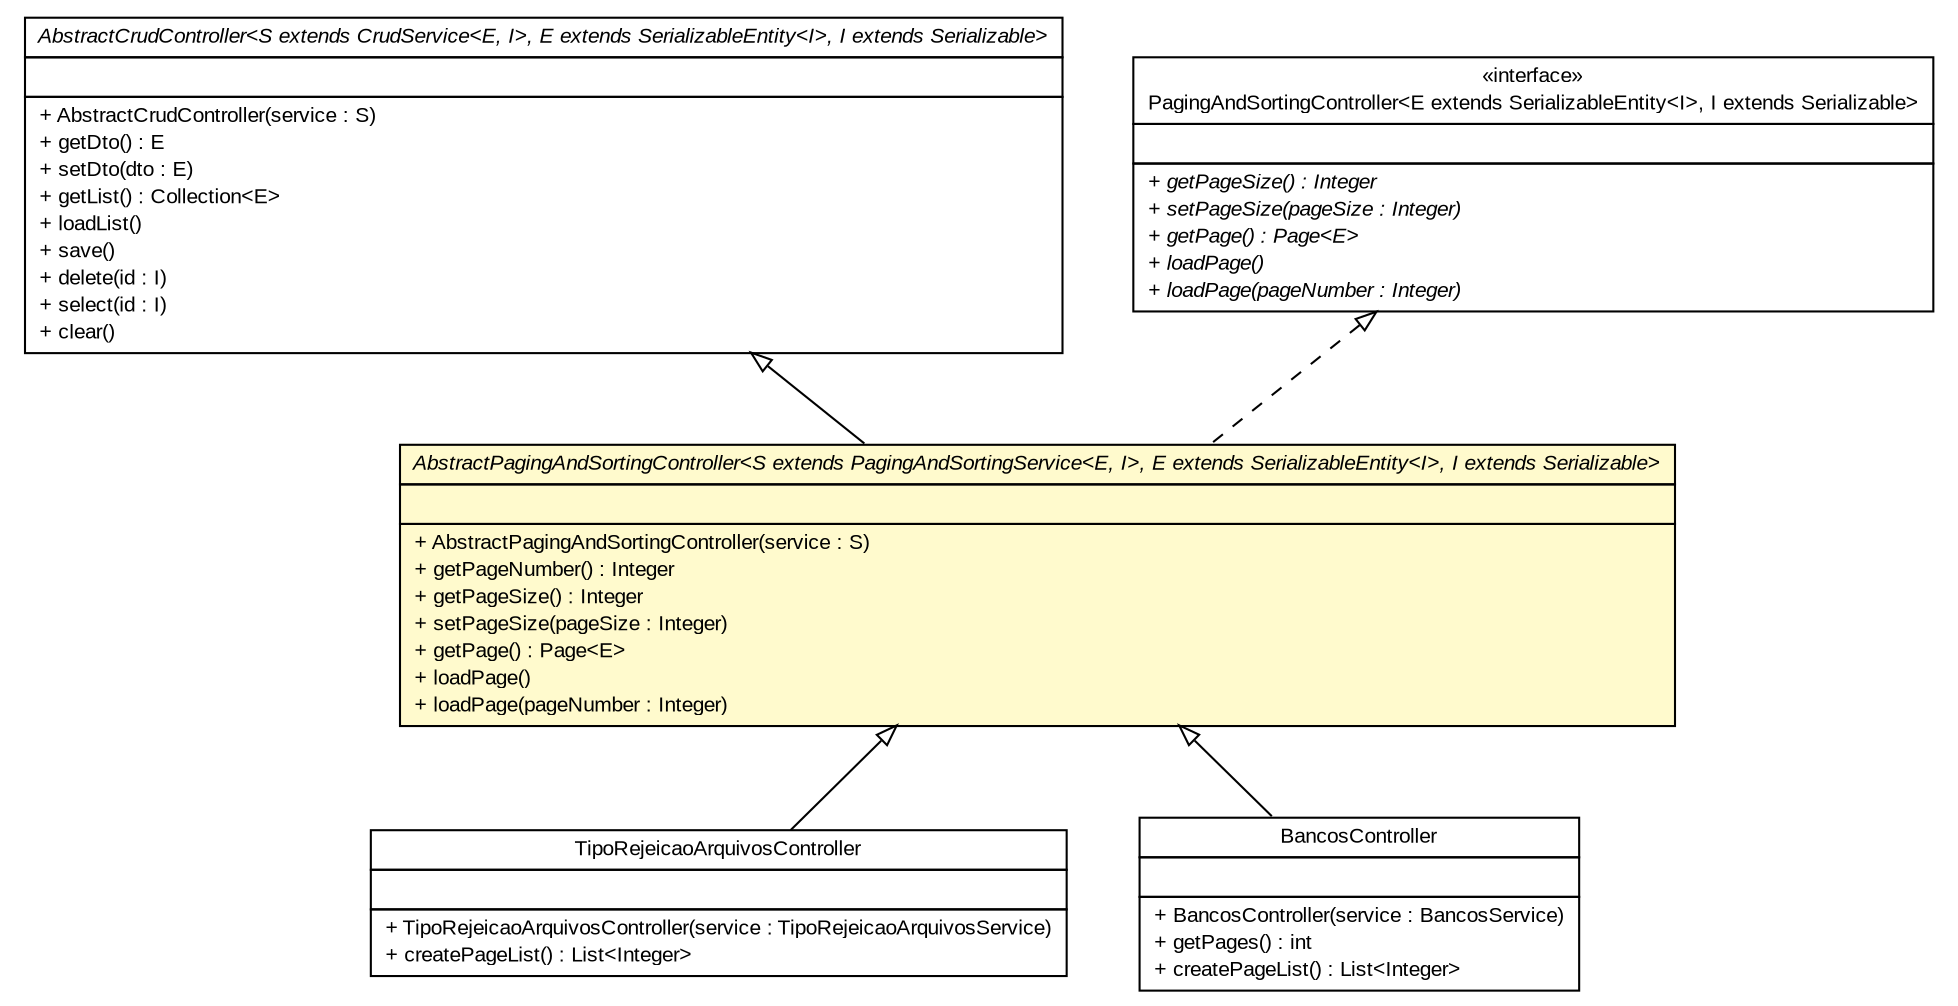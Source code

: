 #!/usr/local/bin/dot
#
# Class diagram 
# Generated by UMLGraph version R5_6 (http://www.umlgraph.org/)
#

digraph G {
	edge [fontname="arial",fontsize=10,labelfontname="arial",labelfontsize=10];
	node [fontname="arial",fontsize=10,shape=plaintext];
	nodesep=0.25;
	ranksep=0.5;
	// br.gov.to.sefaz.common.controller.AbstractPagingAndSortingController<S extends br.gov.to.sefaz.common.service.iface.PagingAndSortingService<E, I>, E extends br.gov.to.sefaz.common.model.SerializableEntity<I>, I extends java.io.Serializable>
	c537 [label=<<table title="br.gov.to.sefaz.common.controller.AbstractPagingAndSortingController" border="0" cellborder="1" cellspacing="0" cellpadding="2" port="p" bgcolor="lemonChiffon" href="./AbstractPagingAndSortingController.html">
		<tr><td><table border="0" cellspacing="0" cellpadding="1">
<tr><td align="center" balign="center"><font face="arial italic"> AbstractPagingAndSortingController&lt;S extends PagingAndSortingService&lt;E, I&gt;, E extends SerializableEntity&lt;I&gt;, I extends Serializable&gt; </font></td></tr>
		</table></td></tr>
		<tr><td><table border="0" cellspacing="0" cellpadding="1">
<tr><td align="left" balign="left">  </td></tr>
		</table></td></tr>
		<tr><td><table border="0" cellspacing="0" cellpadding="1">
<tr><td align="left" balign="left"> + AbstractPagingAndSortingController(service : S) </td></tr>
<tr><td align="left" balign="left"> + getPageNumber() : Integer </td></tr>
<tr><td align="left" balign="left"> + getPageSize() : Integer </td></tr>
<tr><td align="left" balign="left"> + setPageSize(pageSize : Integer) </td></tr>
<tr><td align="left" balign="left"> + getPage() : Page&lt;E&gt; </td></tr>
<tr><td align="left" balign="left"> + loadPage() </td></tr>
<tr><td align="left" balign="left"> + loadPage(pageNumber : Integer) </td></tr>
		</table></td></tr>
		</table>>, URL="./AbstractPagingAndSortingController.html", fontname="arial", fontcolor="black", fontsize=10.0];
	// br.gov.to.sefaz.common.controller.AbstractCrudController<S extends br.gov.to.sefaz.common.service.iface.CrudService<E, I>, E extends br.gov.to.sefaz.common.model.SerializableEntity<I>, I extends java.io.Serializable>
	c538 [label=<<table title="br.gov.to.sefaz.common.controller.AbstractCrudController" border="0" cellborder="1" cellspacing="0" cellpadding="2" port="p" href="./AbstractCrudController.html">
		<tr><td><table border="0" cellspacing="0" cellpadding="1">
<tr><td align="center" balign="center"><font face="arial italic"> AbstractCrudController&lt;S extends CrudService&lt;E, I&gt;, E extends SerializableEntity&lt;I&gt;, I extends Serializable&gt; </font></td></tr>
		</table></td></tr>
		<tr><td><table border="0" cellspacing="0" cellpadding="1">
<tr><td align="left" balign="left">  </td></tr>
		</table></td></tr>
		<tr><td><table border="0" cellspacing="0" cellpadding="1">
<tr><td align="left" balign="left"> + AbstractCrudController(service : S) </td></tr>
<tr><td align="left" balign="left"> + getDto() : E </td></tr>
<tr><td align="left" balign="left"> + setDto(dto : E) </td></tr>
<tr><td align="left" balign="left"> + getList() : Collection&lt;E&gt; </td></tr>
<tr><td align="left" balign="left"> + loadList() </td></tr>
<tr><td align="left" balign="left"> + save() </td></tr>
<tr><td align="left" balign="left"> + delete(id : I) </td></tr>
<tr><td align="left" balign="left"> + select(id : I) </td></tr>
<tr><td align="left" balign="left"> + clear() </td></tr>
		</table></td></tr>
		</table>>, URL="./AbstractCrudController.html", fontname="arial", fontcolor="black", fontsize=10.0];
	// br.gov.to.sefaz.common.controller.iface.PagingAndSortingController<E extends br.gov.to.sefaz.common.model.SerializableEntity<I>, I extends java.io.Serializable>
	c540 [label=<<table title="br.gov.to.sefaz.common.controller.iface.PagingAndSortingController" border="0" cellborder="1" cellspacing="0" cellpadding="2" port="p" href="./iface/PagingAndSortingController.html">
		<tr><td><table border="0" cellspacing="0" cellpadding="1">
<tr><td align="center" balign="center"> &#171;interface&#187; </td></tr>
<tr><td align="center" balign="center"> PagingAndSortingController&lt;E extends SerializableEntity&lt;I&gt;, I extends Serializable&gt; </td></tr>
		</table></td></tr>
		<tr><td><table border="0" cellspacing="0" cellpadding="1">
<tr><td align="left" balign="left">  </td></tr>
		</table></td></tr>
		<tr><td><table border="0" cellspacing="0" cellpadding="1">
<tr><td align="left" balign="left"><font face="arial italic" point-size="10.0"> + getPageSize() : Integer </font></td></tr>
<tr><td align="left" balign="left"><font face="arial italic" point-size="10.0"> + setPageSize(pageSize : Integer) </font></td></tr>
<tr><td align="left" balign="left"><font face="arial italic" point-size="10.0"> + getPage() : Page&lt;E&gt; </font></td></tr>
<tr><td align="left" balign="left"><font face="arial italic" point-size="10.0"> + loadPage() </font></td></tr>
<tr><td align="left" balign="left"><font face="arial italic" point-size="10.0"> + loadPage(pageNumber : Integer) </font></td></tr>
		</table></td></tr>
		</table>>, URL="./iface/PagingAndSortingController.html", fontname="arial", fontcolor="black", fontsize=10.0];
	// br.gov.to.sefaz.arr.controller.TipoRejeicaoArquivosController
	c542 [label=<<table title="br.gov.to.sefaz.arr.controller.TipoRejeicaoArquivosController" border="0" cellborder="1" cellspacing="0" cellpadding="2" port="p" href="../../arr/controller/TipoRejeicaoArquivosController.html">
		<tr><td><table border="0" cellspacing="0" cellpadding="1">
<tr><td align="center" balign="center"> TipoRejeicaoArquivosController </td></tr>
		</table></td></tr>
		<tr><td><table border="0" cellspacing="0" cellpadding="1">
<tr><td align="left" balign="left">  </td></tr>
		</table></td></tr>
		<tr><td><table border="0" cellspacing="0" cellpadding="1">
<tr><td align="left" balign="left"> + TipoRejeicaoArquivosController(service : TipoRejeicaoArquivosService) </td></tr>
<tr><td align="left" balign="left"> + createPageList() : List&lt;Integer&gt; </td></tr>
		</table></td></tr>
		</table>>, URL="../../arr/controller/TipoRejeicaoArquivosController.html", fontname="arial", fontcolor="black", fontsize=10.0];
	// br.gov.to.sefaz.arr.controller.BancosController
	c543 [label=<<table title="br.gov.to.sefaz.arr.controller.BancosController" border="0" cellborder="1" cellspacing="0" cellpadding="2" port="p" href="../../arr/controller/BancosController.html">
		<tr><td><table border="0" cellspacing="0" cellpadding="1">
<tr><td align="center" balign="center"> BancosController </td></tr>
		</table></td></tr>
		<tr><td><table border="0" cellspacing="0" cellpadding="1">
<tr><td align="left" balign="left">  </td></tr>
		</table></td></tr>
		<tr><td><table border="0" cellspacing="0" cellpadding="1">
<tr><td align="left" balign="left"> + BancosController(service : BancosService) </td></tr>
<tr><td align="left" balign="left"> + getPages() : int </td></tr>
<tr><td align="left" balign="left"> + createPageList() : List&lt;Integer&gt; </td></tr>
		</table></td></tr>
		</table>>, URL="../../arr/controller/BancosController.html", fontname="arial", fontcolor="black", fontsize=10.0];
	//br.gov.to.sefaz.common.controller.AbstractPagingAndSortingController<S extends br.gov.to.sefaz.common.service.iface.PagingAndSortingService<E, I>, E extends br.gov.to.sefaz.common.model.SerializableEntity<I>, I extends java.io.Serializable> extends br.gov.to.sefaz.common.controller.AbstractCrudController<S, E, I>
	c538:p -> c537:p [dir=back,arrowtail=empty];
	//br.gov.to.sefaz.common.controller.AbstractPagingAndSortingController<S extends br.gov.to.sefaz.common.service.iface.PagingAndSortingService<E, I>, E extends br.gov.to.sefaz.common.model.SerializableEntity<I>, I extends java.io.Serializable> implements br.gov.to.sefaz.common.controller.iface.PagingAndSortingController<E extends br.gov.to.sefaz.common.model.SerializableEntity<I>, I extends java.io.Serializable>
	c540:p -> c537:p [dir=back,arrowtail=empty,style=dashed];
	//br.gov.to.sefaz.arr.controller.TipoRejeicaoArquivosController extends br.gov.to.sefaz.common.controller.AbstractPagingAndSortingController<br.gov.to.sefaz.arr.service.iface.TipoRejeicaoArquivosService, br.gov.to.sefaz.arr.model.entity.TipoRejeicaoArquivos, java.lang.Integer>
	c537:p -> c542:p [dir=back,arrowtail=empty];
	//br.gov.to.sefaz.arr.controller.BancosController extends br.gov.to.sefaz.common.controller.AbstractPagingAndSortingController<br.gov.to.sefaz.arr.service.iface.BancosService, br.gov.to.sefaz.arr.model.entity.Bancos, java.lang.Integer>
	c537:p -> c543:p [dir=back,arrowtail=empty];
}

